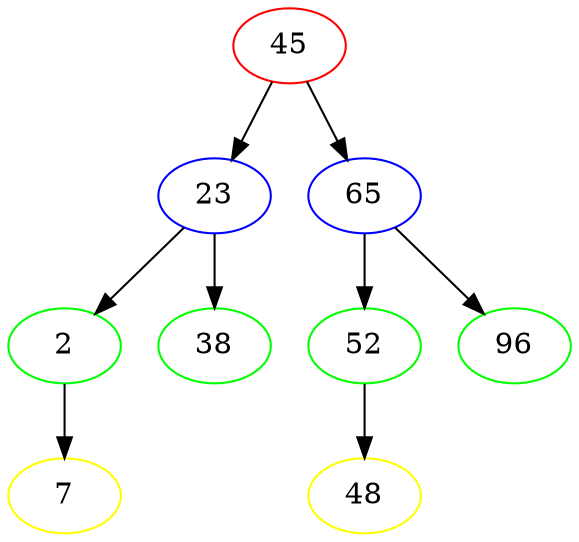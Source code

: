 digraph arbol{
    raiz[label="45", color="red"]
    a[label="23", color="blue"]
    b[label="65", color="blue"]
    c[label="2", color="green"]
    d[label="38", color="green"]
    e[label="52", color="green"]
    g[label="96", color="green"]
    h[label="7", color="yellow"]
    i[label="48", color="yellow"]

    raiz->a
    raiz->b
    a->c
    a->d
    b->e
    b->g
    c->h
    e->i

}